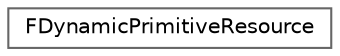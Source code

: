 digraph "Graphical Class Hierarchy"
{
 // INTERACTIVE_SVG=YES
 // LATEX_PDF_SIZE
  bgcolor="transparent";
  edge [fontname=Helvetica,fontsize=10,labelfontname=Helvetica,labelfontsize=10];
  node [fontname=Helvetica,fontsize=10,shape=box,height=0.2,width=0.4];
  rankdir="LR";
  Node0 [id="Node000000",label="FDynamicPrimitiveResource",height=0.2,width=0.4,color="grey40", fillcolor="white", style="filled",URL="$d7/da7/classFDynamicPrimitiveResource.html",tooltip="An interface implemented by dynamic resources which need to be initialized and cleaned up by the rend..."];
}
